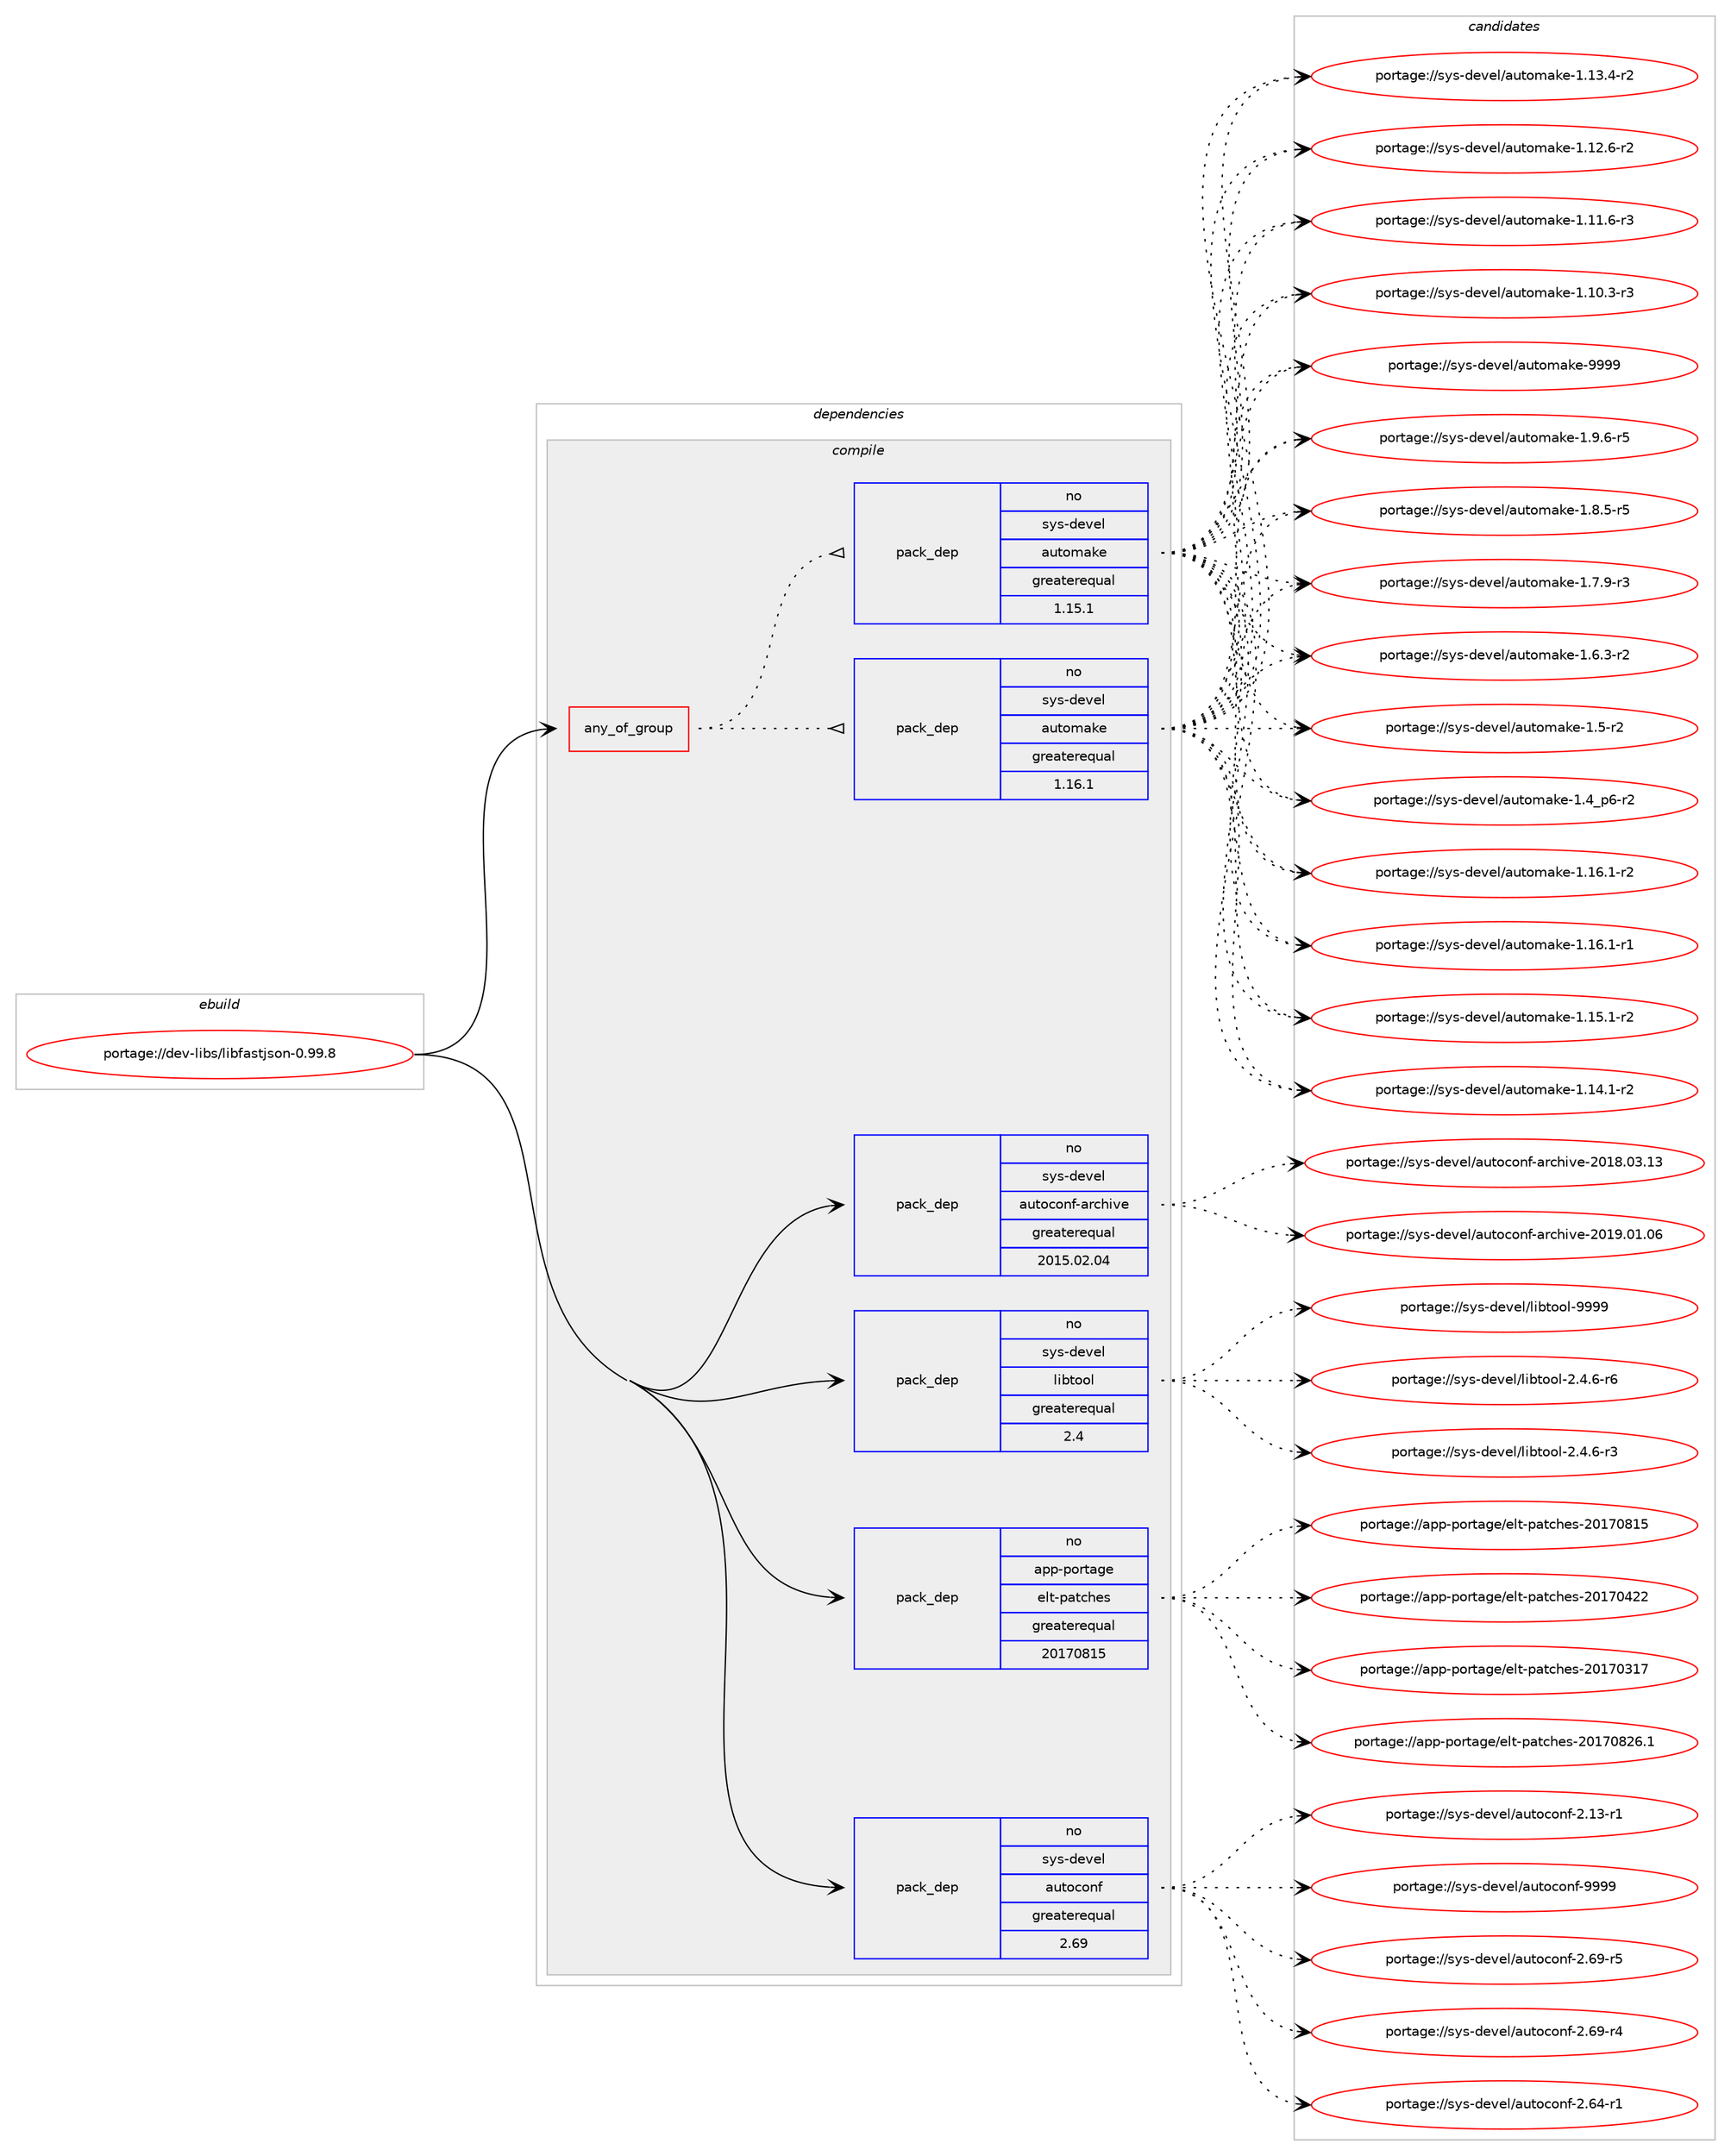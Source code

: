 digraph prolog {

# *************
# Graph options
# *************

newrank=true;
concentrate=true;
compound=true;
graph [rankdir=LR,fontname=Helvetica,fontsize=10,ranksep=1.5];#, ranksep=2.5, nodesep=0.2];
edge  [arrowhead=vee];
node  [fontname=Helvetica,fontsize=10];

# **********
# The ebuild
# **********

subgraph cluster_leftcol {
color=gray;
label=<<i>ebuild</i>>;
id [label="portage://dev-libs/libfastjson-0.99.8", color=red, width=4, href="../dev-libs/libfastjson-0.99.8.svg"];
}

# ****************
# The dependencies
# ****************

subgraph cluster_midcol {
color=gray;
label=<<i>dependencies</i>>;
subgraph cluster_compile {
fillcolor="#eeeeee";
style=filled;
label=<<i>compile</i>>;
subgraph any5044 {
dependency512775 [label=<<TABLE BORDER="0" CELLBORDER="1" CELLSPACING="0" CELLPADDING="4"><TR><TD CELLPADDING="10">any_of_group</TD></TR></TABLE>>, shape=none, color=red];subgraph pack382098 {
dependency512776 [label=<<TABLE BORDER="0" CELLBORDER="1" CELLSPACING="0" CELLPADDING="4" WIDTH="220"><TR><TD ROWSPAN="6" CELLPADDING="30">pack_dep</TD></TR><TR><TD WIDTH="110">no</TD></TR><TR><TD>sys-devel</TD></TR><TR><TD>automake</TD></TR><TR><TD>greaterequal</TD></TR><TR><TD>1.16.1</TD></TR></TABLE>>, shape=none, color=blue];
}
dependency512775:e -> dependency512776:w [weight=20,style="dotted",arrowhead="oinv"];
subgraph pack382099 {
dependency512777 [label=<<TABLE BORDER="0" CELLBORDER="1" CELLSPACING="0" CELLPADDING="4" WIDTH="220"><TR><TD ROWSPAN="6" CELLPADDING="30">pack_dep</TD></TR><TR><TD WIDTH="110">no</TD></TR><TR><TD>sys-devel</TD></TR><TR><TD>automake</TD></TR><TR><TD>greaterequal</TD></TR><TR><TD>1.15.1</TD></TR></TABLE>>, shape=none, color=blue];
}
dependency512775:e -> dependency512777:w [weight=20,style="dotted",arrowhead="oinv"];
}
id:e -> dependency512775:w [weight=20,style="solid",arrowhead="vee"];
subgraph pack382100 {
dependency512778 [label=<<TABLE BORDER="0" CELLBORDER="1" CELLSPACING="0" CELLPADDING="4" WIDTH="220"><TR><TD ROWSPAN="6" CELLPADDING="30">pack_dep</TD></TR><TR><TD WIDTH="110">no</TD></TR><TR><TD>app-portage</TD></TR><TR><TD>elt-patches</TD></TR><TR><TD>greaterequal</TD></TR><TR><TD>20170815</TD></TR></TABLE>>, shape=none, color=blue];
}
id:e -> dependency512778:w [weight=20,style="solid",arrowhead="vee"];
subgraph pack382101 {
dependency512779 [label=<<TABLE BORDER="0" CELLBORDER="1" CELLSPACING="0" CELLPADDING="4" WIDTH="220"><TR><TD ROWSPAN="6" CELLPADDING="30">pack_dep</TD></TR><TR><TD WIDTH="110">no</TD></TR><TR><TD>sys-devel</TD></TR><TR><TD>autoconf</TD></TR><TR><TD>greaterequal</TD></TR><TR><TD>2.69</TD></TR></TABLE>>, shape=none, color=blue];
}
id:e -> dependency512779:w [weight=20,style="solid",arrowhead="vee"];
subgraph pack382102 {
dependency512780 [label=<<TABLE BORDER="0" CELLBORDER="1" CELLSPACING="0" CELLPADDING="4" WIDTH="220"><TR><TD ROWSPAN="6" CELLPADDING="30">pack_dep</TD></TR><TR><TD WIDTH="110">no</TD></TR><TR><TD>sys-devel</TD></TR><TR><TD>autoconf-archive</TD></TR><TR><TD>greaterequal</TD></TR><TR><TD>2015.02.04</TD></TR></TABLE>>, shape=none, color=blue];
}
id:e -> dependency512780:w [weight=20,style="solid",arrowhead="vee"];
subgraph pack382103 {
dependency512781 [label=<<TABLE BORDER="0" CELLBORDER="1" CELLSPACING="0" CELLPADDING="4" WIDTH="220"><TR><TD ROWSPAN="6" CELLPADDING="30">pack_dep</TD></TR><TR><TD WIDTH="110">no</TD></TR><TR><TD>sys-devel</TD></TR><TR><TD>libtool</TD></TR><TR><TD>greaterequal</TD></TR><TR><TD>2.4</TD></TR></TABLE>>, shape=none, color=blue];
}
id:e -> dependency512781:w [weight=20,style="solid",arrowhead="vee"];
}
subgraph cluster_compileandrun {
fillcolor="#eeeeee";
style=filled;
label=<<i>compile and run</i>>;
}
subgraph cluster_run {
fillcolor="#eeeeee";
style=filled;
label=<<i>run</i>>;
}
}

# **************
# The candidates
# **************

subgraph cluster_choices {
rank=same;
color=gray;
label=<<i>candidates</i>>;

subgraph choice382098 {
color=black;
nodesep=1;
choice115121115451001011181011084797117116111109971071014557575757 [label="portage://sys-devel/automake-9999", color=red, width=4,href="../sys-devel/automake-9999.svg"];
choice115121115451001011181011084797117116111109971071014549465746544511453 [label="portage://sys-devel/automake-1.9.6-r5", color=red, width=4,href="../sys-devel/automake-1.9.6-r5.svg"];
choice115121115451001011181011084797117116111109971071014549465646534511453 [label="portage://sys-devel/automake-1.8.5-r5", color=red, width=4,href="../sys-devel/automake-1.8.5-r5.svg"];
choice115121115451001011181011084797117116111109971071014549465546574511451 [label="portage://sys-devel/automake-1.7.9-r3", color=red, width=4,href="../sys-devel/automake-1.7.9-r3.svg"];
choice115121115451001011181011084797117116111109971071014549465446514511450 [label="portage://sys-devel/automake-1.6.3-r2", color=red, width=4,href="../sys-devel/automake-1.6.3-r2.svg"];
choice11512111545100101118101108479711711611110997107101454946534511450 [label="portage://sys-devel/automake-1.5-r2", color=red, width=4,href="../sys-devel/automake-1.5-r2.svg"];
choice115121115451001011181011084797117116111109971071014549465295112544511450 [label="portage://sys-devel/automake-1.4_p6-r2", color=red, width=4,href="../sys-devel/automake-1.4_p6-r2.svg"];
choice11512111545100101118101108479711711611110997107101454946495446494511450 [label="portage://sys-devel/automake-1.16.1-r2", color=red, width=4,href="../sys-devel/automake-1.16.1-r2.svg"];
choice11512111545100101118101108479711711611110997107101454946495446494511449 [label="portage://sys-devel/automake-1.16.1-r1", color=red, width=4,href="../sys-devel/automake-1.16.1-r1.svg"];
choice11512111545100101118101108479711711611110997107101454946495346494511450 [label="portage://sys-devel/automake-1.15.1-r2", color=red, width=4,href="../sys-devel/automake-1.15.1-r2.svg"];
choice11512111545100101118101108479711711611110997107101454946495246494511450 [label="portage://sys-devel/automake-1.14.1-r2", color=red, width=4,href="../sys-devel/automake-1.14.1-r2.svg"];
choice11512111545100101118101108479711711611110997107101454946495146524511450 [label="portage://sys-devel/automake-1.13.4-r2", color=red, width=4,href="../sys-devel/automake-1.13.4-r2.svg"];
choice11512111545100101118101108479711711611110997107101454946495046544511450 [label="portage://sys-devel/automake-1.12.6-r2", color=red, width=4,href="../sys-devel/automake-1.12.6-r2.svg"];
choice11512111545100101118101108479711711611110997107101454946494946544511451 [label="portage://sys-devel/automake-1.11.6-r3", color=red, width=4,href="../sys-devel/automake-1.11.6-r3.svg"];
choice11512111545100101118101108479711711611110997107101454946494846514511451 [label="portage://sys-devel/automake-1.10.3-r3", color=red, width=4,href="../sys-devel/automake-1.10.3-r3.svg"];
dependency512776:e -> choice115121115451001011181011084797117116111109971071014557575757:w [style=dotted,weight="100"];
dependency512776:e -> choice115121115451001011181011084797117116111109971071014549465746544511453:w [style=dotted,weight="100"];
dependency512776:e -> choice115121115451001011181011084797117116111109971071014549465646534511453:w [style=dotted,weight="100"];
dependency512776:e -> choice115121115451001011181011084797117116111109971071014549465546574511451:w [style=dotted,weight="100"];
dependency512776:e -> choice115121115451001011181011084797117116111109971071014549465446514511450:w [style=dotted,weight="100"];
dependency512776:e -> choice11512111545100101118101108479711711611110997107101454946534511450:w [style=dotted,weight="100"];
dependency512776:e -> choice115121115451001011181011084797117116111109971071014549465295112544511450:w [style=dotted,weight="100"];
dependency512776:e -> choice11512111545100101118101108479711711611110997107101454946495446494511450:w [style=dotted,weight="100"];
dependency512776:e -> choice11512111545100101118101108479711711611110997107101454946495446494511449:w [style=dotted,weight="100"];
dependency512776:e -> choice11512111545100101118101108479711711611110997107101454946495346494511450:w [style=dotted,weight="100"];
dependency512776:e -> choice11512111545100101118101108479711711611110997107101454946495246494511450:w [style=dotted,weight="100"];
dependency512776:e -> choice11512111545100101118101108479711711611110997107101454946495146524511450:w [style=dotted,weight="100"];
dependency512776:e -> choice11512111545100101118101108479711711611110997107101454946495046544511450:w [style=dotted,weight="100"];
dependency512776:e -> choice11512111545100101118101108479711711611110997107101454946494946544511451:w [style=dotted,weight="100"];
dependency512776:e -> choice11512111545100101118101108479711711611110997107101454946494846514511451:w [style=dotted,weight="100"];
}
subgraph choice382099 {
color=black;
nodesep=1;
choice115121115451001011181011084797117116111109971071014557575757 [label="portage://sys-devel/automake-9999", color=red, width=4,href="../sys-devel/automake-9999.svg"];
choice115121115451001011181011084797117116111109971071014549465746544511453 [label="portage://sys-devel/automake-1.9.6-r5", color=red, width=4,href="../sys-devel/automake-1.9.6-r5.svg"];
choice115121115451001011181011084797117116111109971071014549465646534511453 [label="portage://sys-devel/automake-1.8.5-r5", color=red, width=4,href="../sys-devel/automake-1.8.5-r5.svg"];
choice115121115451001011181011084797117116111109971071014549465546574511451 [label="portage://sys-devel/automake-1.7.9-r3", color=red, width=4,href="../sys-devel/automake-1.7.9-r3.svg"];
choice115121115451001011181011084797117116111109971071014549465446514511450 [label="portage://sys-devel/automake-1.6.3-r2", color=red, width=4,href="../sys-devel/automake-1.6.3-r2.svg"];
choice11512111545100101118101108479711711611110997107101454946534511450 [label="portage://sys-devel/automake-1.5-r2", color=red, width=4,href="../sys-devel/automake-1.5-r2.svg"];
choice115121115451001011181011084797117116111109971071014549465295112544511450 [label="portage://sys-devel/automake-1.4_p6-r2", color=red, width=4,href="../sys-devel/automake-1.4_p6-r2.svg"];
choice11512111545100101118101108479711711611110997107101454946495446494511450 [label="portage://sys-devel/automake-1.16.1-r2", color=red, width=4,href="../sys-devel/automake-1.16.1-r2.svg"];
choice11512111545100101118101108479711711611110997107101454946495446494511449 [label="portage://sys-devel/automake-1.16.1-r1", color=red, width=4,href="../sys-devel/automake-1.16.1-r1.svg"];
choice11512111545100101118101108479711711611110997107101454946495346494511450 [label="portage://sys-devel/automake-1.15.1-r2", color=red, width=4,href="../sys-devel/automake-1.15.1-r2.svg"];
choice11512111545100101118101108479711711611110997107101454946495246494511450 [label="portage://sys-devel/automake-1.14.1-r2", color=red, width=4,href="../sys-devel/automake-1.14.1-r2.svg"];
choice11512111545100101118101108479711711611110997107101454946495146524511450 [label="portage://sys-devel/automake-1.13.4-r2", color=red, width=4,href="../sys-devel/automake-1.13.4-r2.svg"];
choice11512111545100101118101108479711711611110997107101454946495046544511450 [label="portage://sys-devel/automake-1.12.6-r2", color=red, width=4,href="../sys-devel/automake-1.12.6-r2.svg"];
choice11512111545100101118101108479711711611110997107101454946494946544511451 [label="portage://sys-devel/automake-1.11.6-r3", color=red, width=4,href="../sys-devel/automake-1.11.6-r3.svg"];
choice11512111545100101118101108479711711611110997107101454946494846514511451 [label="portage://sys-devel/automake-1.10.3-r3", color=red, width=4,href="../sys-devel/automake-1.10.3-r3.svg"];
dependency512777:e -> choice115121115451001011181011084797117116111109971071014557575757:w [style=dotted,weight="100"];
dependency512777:e -> choice115121115451001011181011084797117116111109971071014549465746544511453:w [style=dotted,weight="100"];
dependency512777:e -> choice115121115451001011181011084797117116111109971071014549465646534511453:w [style=dotted,weight="100"];
dependency512777:e -> choice115121115451001011181011084797117116111109971071014549465546574511451:w [style=dotted,weight="100"];
dependency512777:e -> choice115121115451001011181011084797117116111109971071014549465446514511450:w [style=dotted,weight="100"];
dependency512777:e -> choice11512111545100101118101108479711711611110997107101454946534511450:w [style=dotted,weight="100"];
dependency512777:e -> choice115121115451001011181011084797117116111109971071014549465295112544511450:w [style=dotted,weight="100"];
dependency512777:e -> choice11512111545100101118101108479711711611110997107101454946495446494511450:w [style=dotted,weight="100"];
dependency512777:e -> choice11512111545100101118101108479711711611110997107101454946495446494511449:w [style=dotted,weight="100"];
dependency512777:e -> choice11512111545100101118101108479711711611110997107101454946495346494511450:w [style=dotted,weight="100"];
dependency512777:e -> choice11512111545100101118101108479711711611110997107101454946495246494511450:w [style=dotted,weight="100"];
dependency512777:e -> choice11512111545100101118101108479711711611110997107101454946495146524511450:w [style=dotted,weight="100"];
dependency512777:e -> choice11512111545100101118101108479711711611110997107101454946495046544511450:w [style=dotted,weight="100"];
dependency512777:e -> choice11512111545100101118101108479711711611110997107101454946494946544511451:w [style=dotted,weight="100"];
dependency512777:e -> choice11512111545100101118101108479711711611110997107101454946494846514511451:w [style=dotted,weight="100"];
}
subgraph choice382100 {
color=black;
nodesep=1;
choice971121124511211111411697103101471011081164511297116991041011154550484955485650544649 [label="portage://app-portage/elt-patches-20170826.1", color=red, width=4,href="../app-portage/elt-patches-20170826.1.svg"];
choice97112112451121111141169710310147101108116451129711699104101115455048495548564953 [label="portage://app-portage/elt-patches-20170815", color=red, width=4,href="../app-portage/elt-patches-20170815.svg"];
choice97112112451121111141169710310147101108116451129711699104101115455048495548525050 [label="portage://app-portage/elt-patches-20170422", color=red, width=4,href="../app-portage/elt-patches-20170422.svg"];
choice97112112451121111141169710310147101108116451129711699104101115455048495548514955 [label="portage://app-portage/elt-patches-20170317", color=red, width=4,href="../app-portage/elt-patches-20170317.svg"];
dependency512778:e -> choice971121124511211111411697103101471011081164511297116991041011154550484955485650544649:w [style=dotted,weight="100"];
dependency512778:e -> choice97112112451121111141169710310147101108116451129711699104101115455048495548564953:w [style=dotted,weight="100"];
dependency512778:e -> choice97112112451121111141169710310147101108116451129711699104101115455048495548525050:w [style=dotted,weight="100"];
dependency512778:e -> choice97112112451121111141169710310147101108116451129711699104101115455048495548514955:w [style=dotted,weight="100"];
}
subgraph choice382101 {
color=black;
nodesep=1;
choice115121115451001011181011084797117116111991111101024557575757 [label="portage://sys-devel/autoconf-9999", color=red, width=4,href="../sys-devel/autoconf-9999.svg"];
choice1151211154510010111810110847971171161119911111010245504654574511453 [label="portage://sys-devel/autoconf-2.69-r5", color=red, width=4,href="../sys-devel/autoconf-2.69-r5.svg"];
choice1151211154510010111810110847971171161119911111010245504654574511452 [label="portage://sys-devel/autoconf-2.69-r4", color=red, width=4,href="../sys-devel/autoconf-2.69-r4.svg"];
choice1151211154510010111810110847971171161119911111010245504654524511449 [label="portage://sys-devel/autoconf-2.64-r1", color=red, width=4,href="../sys-devel/autoconf-2.64-r1.svg"];
choice1151211154510010111810110847971171161119911111010245504649514511449 [label="portage://sys-devel/autoconf-2.13-r1", color=red, width=4,href="../sys-devel/autoconf-2.13-r1.svg"];
dependency512779:e -> choice115121115451001011181011084797117116111991111101024557575757:w [style=dotted,weight="100"];
dependency512779:e -> choice1151211154510010111810110847971171161119911111010245504654574511453:w [style=dotted,weight="100"];
dependency512779:e -> choice1151211154510010111810110847971171161119911111010245504654574511452:w [style=dotted,weight="100"];
dependency512779:e -> choice1151211154510010111810110847971171161119911111010245504654524511449:w [style=dotted,weight="100"];
dependency512779:e -> choice1151211154510010111810110847971171161119911111010245504649514511449:w [style=dotted,weight="100"];
}
subgraph choice382102 {
color=black;
nodesep=1;
choice115121115451001011181011084797117116111991111101024597114991041051181014550484957464849464854 [label="portage://sys-devel/autoconf-archive-2019.01.06", color=red, width=4,href="../sys-devel/autoconf-archive-2019.01.06.svg"];
choice115121115451001011181011084797117116111991111101024597114991041051181014550484956464851464951 [label="portage://sys-devel/autoconf-archive-2018.03.13", color=red, width=4,href="../sys-devel/autoconf-archive-2018.03.13.svg"];
dependency512780:e -> choice115121115451001011181011084797117116111991111101024597114991041051181014550484957464849464854:w [style=dotted,weight="100"];
dependency512780:e -> choice115121115451001011181011084797117116111991111101024597114991041051181014550484956464851464951:w [style=dotted,weight="100"];
}
subgraph choice382103 {
color=black;
nodesep=1;
choice1151211154510010111810110847108105981161111111084557575757 [label="portage://sys-devel/libtool-9999", color=red, width=4,href="../sys-devel/libtool-9999.svg"];
choice1151211154510010111810110847108105981161111111084550465246544511454 [label="portage://sys-devel/libtool-2.4.6-r6", color=red, width=4,href="../sys-devel/libtool-2.4.6-r6.svg"];
choice1151211154510010111810110847108105981161111111084550465246544511451 [label="portage://sys-devel/libtool-2.4.6-r3", color=red, width=4,href="../sys-devel/libtool-2.4.6-r3.svg"];
dependency512781:e -> choice1151211154510010111810110847108105981161111111084557575757:w [style=dotted,weight="100"];
dependency512781:e -> choice1151211154510010111810110847108105981161111111084550465246544511454:w [style=dotted,weight="100"];
dependency512781:e -> choice1151211154510010111810110847108105981161111111084550465246544511451:w [style=dotted,weight="100"];
}
}

}
